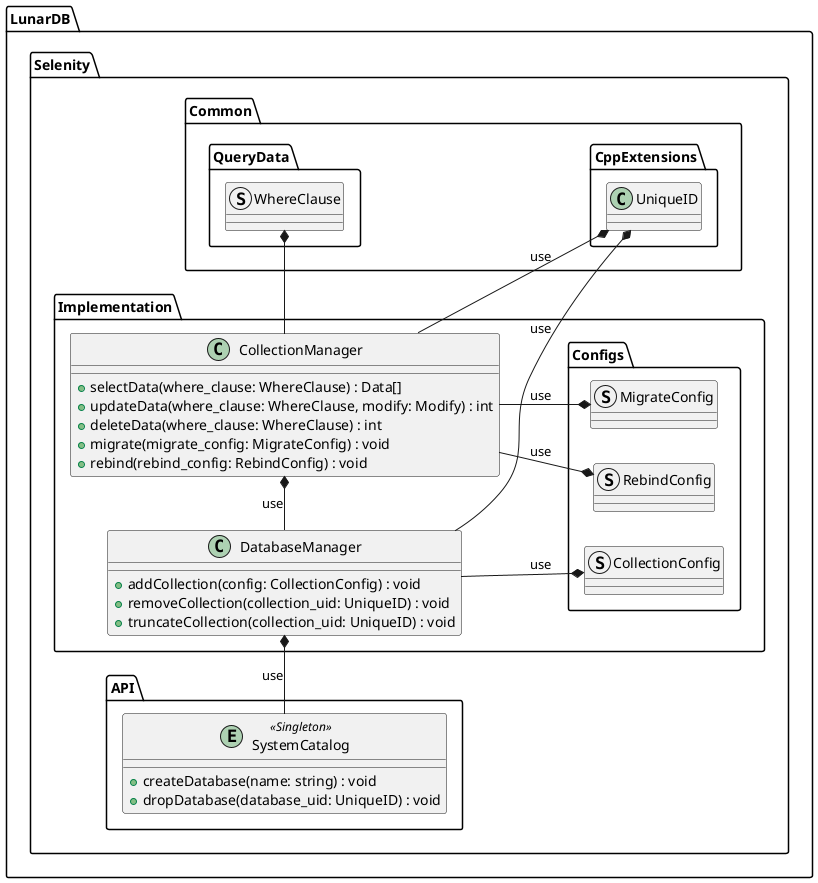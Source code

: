 @startuml Selenity

left to right direction

namespace LunarDB {
namespace Selenity {

namespace Common {

namespace CppExtensions {
class UniqueID {}
}

namespace QueryData {
struct WhereClause {}
}

}

namespace Implementation {

namespace Configs {

struct CollectionConfig {}
struct MigrateConfig {}
struct RebindConfig {}

}

class DatabaseManager {
    + addCollection(config: CollectionConfig) : void
    + removeCollection(collection_uid: UniqueID) : void
    + truncateCollection(collection_uid: UniqueID) : void
}

class CollectionManager {
    + selectData(where_clause: WhereClause) : Data[]
    + updateData(where_clause: WhereClause, modify: Modify) : int
    + deleteData(where_clause: WhereClause) : int
    + migrate(migrate_config: MigrateConfig) : void
    + rebind(rebind_config: RebindConfig) : void
}

}

namespace API {

entity SystemCatalog <<Singleton>> {
    + createDatabase(name: string) : void
    + dropDatabase(database_uid: UniqueID) : void
}

}

Implementation.DatabaseManager --* Implementation.Configs.CollectionConfig : use
Implementation.DatabaseManager -* Implementation.CollectionManager : use
Implementation.DatabaseManager --* Common.CppExtensions.UniqueID : use

Implementation.CollectionManager -* Implementation.Configs.MigrateConfig : use
Implementation.CollectionManager -* Implementation.Configs.RebindConfig : use
Implementation.CollectionManager --* Common.QueryData.WhereClause
Implementation.CollectionManager --* Common.CppExtensions.UniqueID : use

API.SystemCatalog -* Implementation.DatabaseManager : use

API.SystemCatalog -[hidden]> Implementation.DatabaseManager
Implementation.DatabaseManager -[hidden]> Implementation.CollectionManager
Common.QueryData.WhereClause -[hidden]> Implementation.CollectionManager

Common.QueryData.WhereClause -[hidden]-> Common.CppExtensions.UniqueID

}
}

@enduml